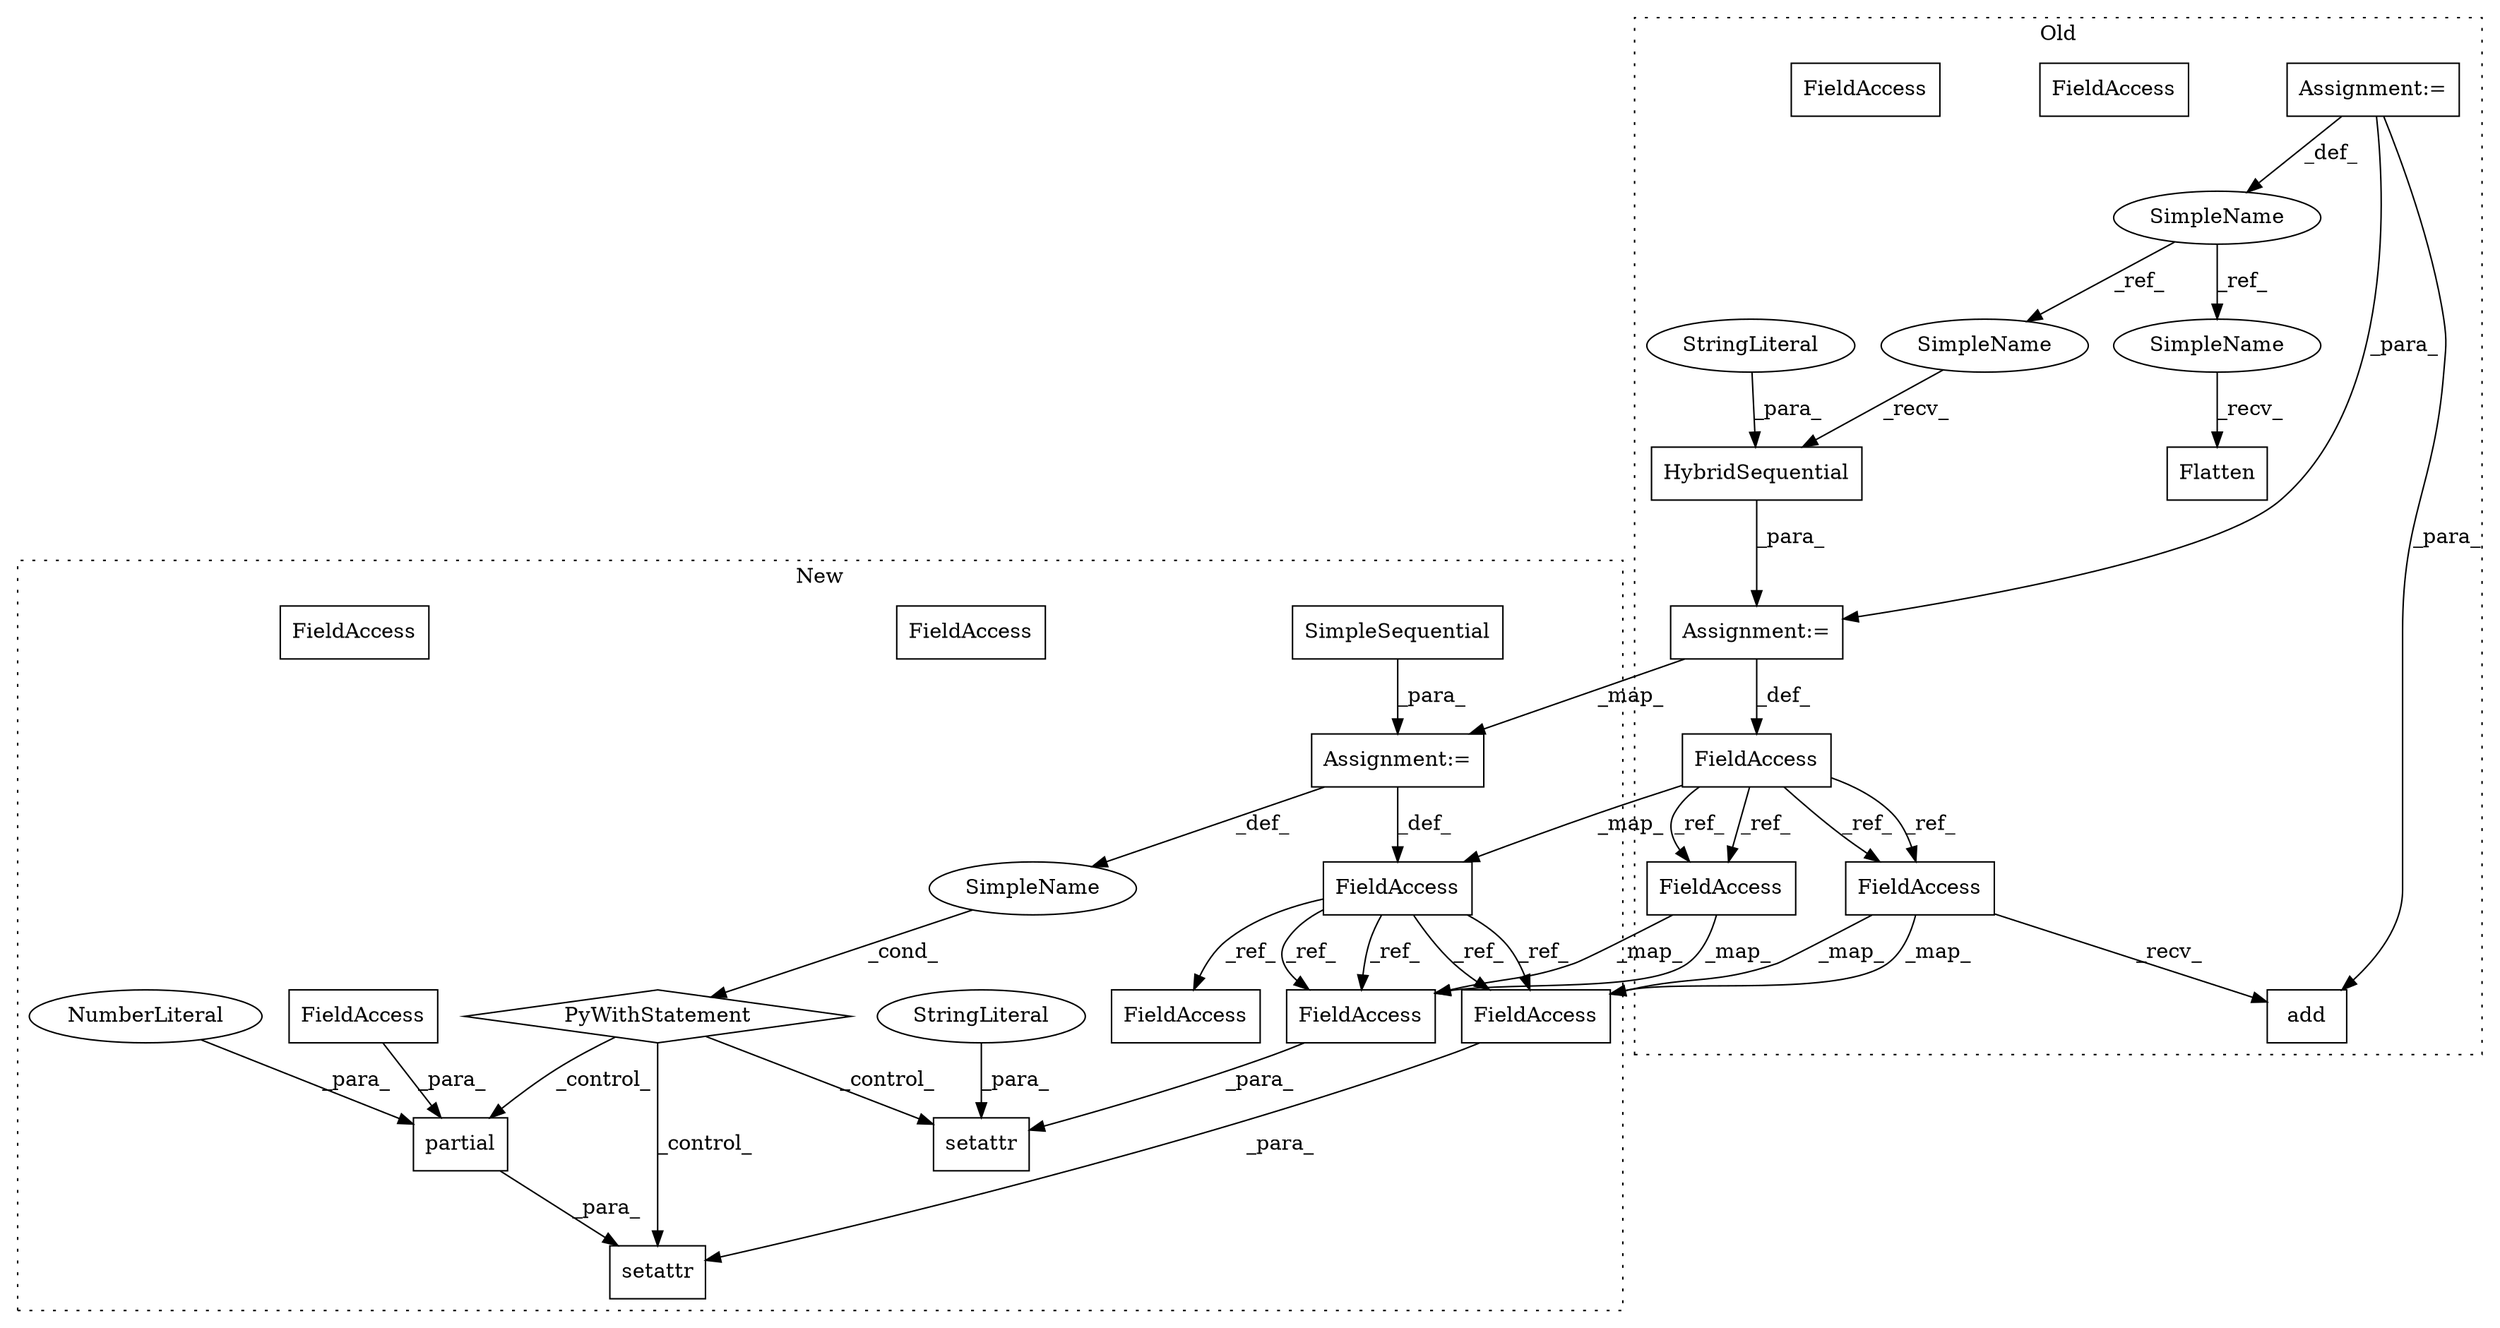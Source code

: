 digraph G {
subgraph cluster0 {
1 [label="HybridSequential" a="32" s="6787,6806" l="17,1" shape="box"];
3 [label="SimpleName" a="42" s="5529" l="2" shape="ellipse"];
4 [label="Flatten" a="32" s="7194" l="9" shape="box"];
5 [label="FieldAccess" a="22" s="6772" l="11" shape="box"];
8 [label="Assignment:=" a="7" s="6783" l="1" shape="box"];
9 [label="Assignment:=" a="7" s="5529" l="2" shape="box"];
16 [label="FieldAccess" a="22" s="7024" l="11" shape="box"];
18 [label="FieldAccess" a="22" s="7175" l="11" shape="box"];
19 [label="add" a="32" s="7036,7057" l="4,1" shape="box"];
21 [label="StringLiteral" a="45" s="6804" l="2" shape="ellipse"];
27 [label="SimpleName" a="42" s="6784" l="2" shape="ellipse"];
28 [label="SimpleName" a="42" s="7191" l="2" shape="ellipse"];
29 [label="FieldAccess" a="22" s="7175" l="11" shape="box"];
30 [label="FieldAccess" a="22" s="7024" l="11" shape="box"];
label = "Old";
style="dotted";
}
subgraph cluster1 {
2 [label="SimpleSequential" a="32" s="7926" l="18" shape="box"];
6 [label="FieldAccess" a="22" s="7914" l="11" shape="box"];
7 [label="Assignment:=" a="7" s="7925" l="1" shape="box"];
10 [label="setattr" a="32" s="8564,8669" l="8,1" shape="box"];
11 [label="SimpleName" a="42" s="" l="" shape="ellipse"];
12 [label="PyWithStatement" a="104" s="7952,7986" l="10,2" shape="diamond"];
13 [label="setattr" a="32" s="8325,8405" l="8,1" shape="box"];
14 [label="FieldAccess" a="22" s="8118" l="11" shape="box"];
15 [label="FieldAccess" a="22" s="8333" l="11" shape="box"];
17 [label="FieldAccess" a="22" s="8572" l="11" shape="box"];
20 [label="StringLiteral" a="45" s="8584" l="15" shape="ellipse"];
22 [label="partial" a="32" s="8356,8404" l="8,1" shape="box"];
23 [label="FieldAccess" a="22" s="8364" l="36" shape="box"];
24 [label="NumberLiteral" a="34" s="8401" l="1" shape="ellipse"];
25 [label="FieldAccess" a="22" s="8572" l="11" shape="box"];
26 [label="FieldAccess" a="22" s="8333" l="11" shape="box"];
label = "New";
style="dotted";
}
1 -> 8 [label="_para_"];
2 -> 7 [label="_para_"];
3 -> 27 [label="_ref_"];
3 -> 28 [label="_ref_"];
5 -> 6 [label="_map_"];
5 -> 29 [label="_ref_"];
5 -> 29 [label="_ref_"];
5 -> 30 [label="_ref_"];
5 -> 30 [label="_ref_"];
6 -> 14 [label="_ref_"];
6 -> 26 [label="_ref_"];
6 -> 25 [label="_ref_"];
6 -> 25 [label="_ref_"];
6 -> 26 [label="_ref_"];
7 -> 6 [label="_def_"];
7 -> 11 [label="_def_"];
8 -> 5 [label="_def_"];
8 -> 7 [label="_map_"];
9 -> 3 [label="_def_"];
9 -> 19 [label="_para_"];
9 -> 8 [label="_para_"];
11 -> 12 [label="_cond_"];
12 -> 22 [label="_control_"];
12 -> 10 [label="_control_"];
12 -> 13 [label="_control_"];
20 -> 10 [label="_para_"];
21 -> 1 [label="_para_"];
22 -> 13 [label="_para_"];
23 -> 22 [label="_para_"];
24 -> 22 [label="_para_"];
25 -> 10 [label="_para_"];
26 -> 13 [label="_para_"];
27 -> 1 [label="_recv_"];
28 -> 4 [label="_recv_"];
29 -> 25 [label="_map_"];
29 -> 25 [label="_map_"];
30 -> 26 [label="_map_"];
30 -> 26 [label="_map_"];
30 -> 19 [label="_recv_"];
}
